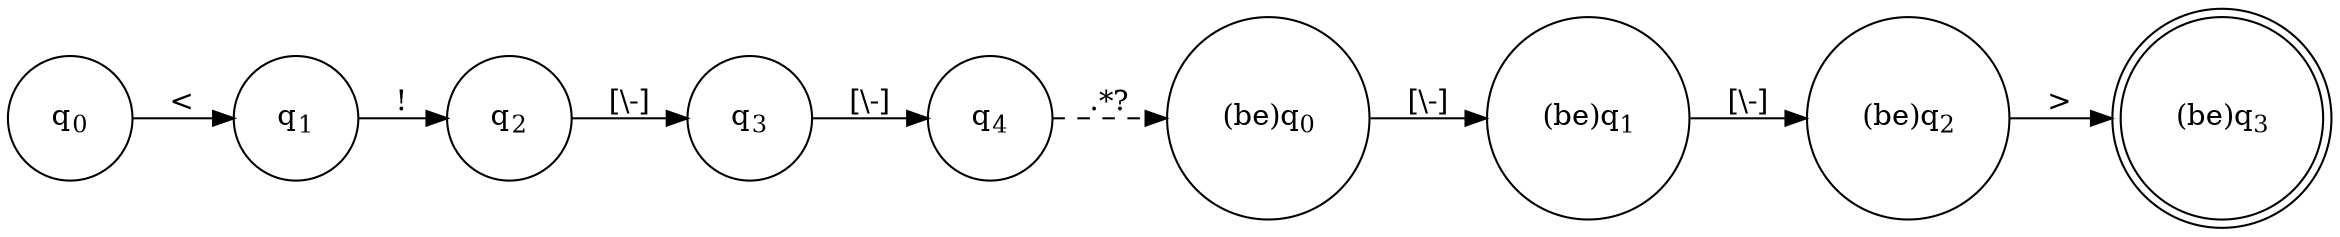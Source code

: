 digraph FA {
rankdir=LR
node [shape=circle]
q0->q1 [label="<"]
q1->q2 [label="!"]
q2->q3 [label="[\\-]"]
q3->q4 [label="[\\-]"]
q4->blockEnd0q0 [style=dashed,label=".*?"]
blockEnd0q0->blockEnd0q1 [label="[\\-]"]
blockEnd0q1->blockEnd0q2 [label="[\\-]"]
blockEnd0q2->blockEnd0q3 [label=">"]
blockEnd0q0 [label=<<TABLE BORDER="0"><TR><TD>(be)q<SUB>0</SUB></TD></TR></TABLE>>]
blockEnd0q1 [label=<<TABLE BORDER="0"><TR><TD>(be)q<SUB>1</SUB></TD></TR></TABLE>>]
blockEnd0q2 [label=<<TABLE BORDER="0"><TR><TD>(be)q<SUB>2</SUB></TD></TR></TABLE>>]
blockEnd0q3 [label=<<TABLE BORDER="0"><TR><TD>(be)q<SUB>3</SUB></TD></TR></TABLE>>,shape=doublecircle]
q0 [label=<<TABLE BORDER="0"><TR><TD>q<SUB>0</SUB></TD></TR></TABLE>>]
q1 [label=<<TABLE BORDER="0"><TR><TD>q<SUB>1</SUB></TD></TR></TABLE>>]
q2 [label=<<TABLE BORDER="0"><TR><TD>q<SUB>2</SUB></TD></TR></TABLE>>]
q3 [label=<<TABLE BORDER="0"><TR><TD>q<SUB>3</SUB></TD></TR></TABLE>>]
q4 [label=<<TABLE BORDER="0"><TR><TD>q<SUB>4</SUB></TD></TR></TABLE>>]
}
